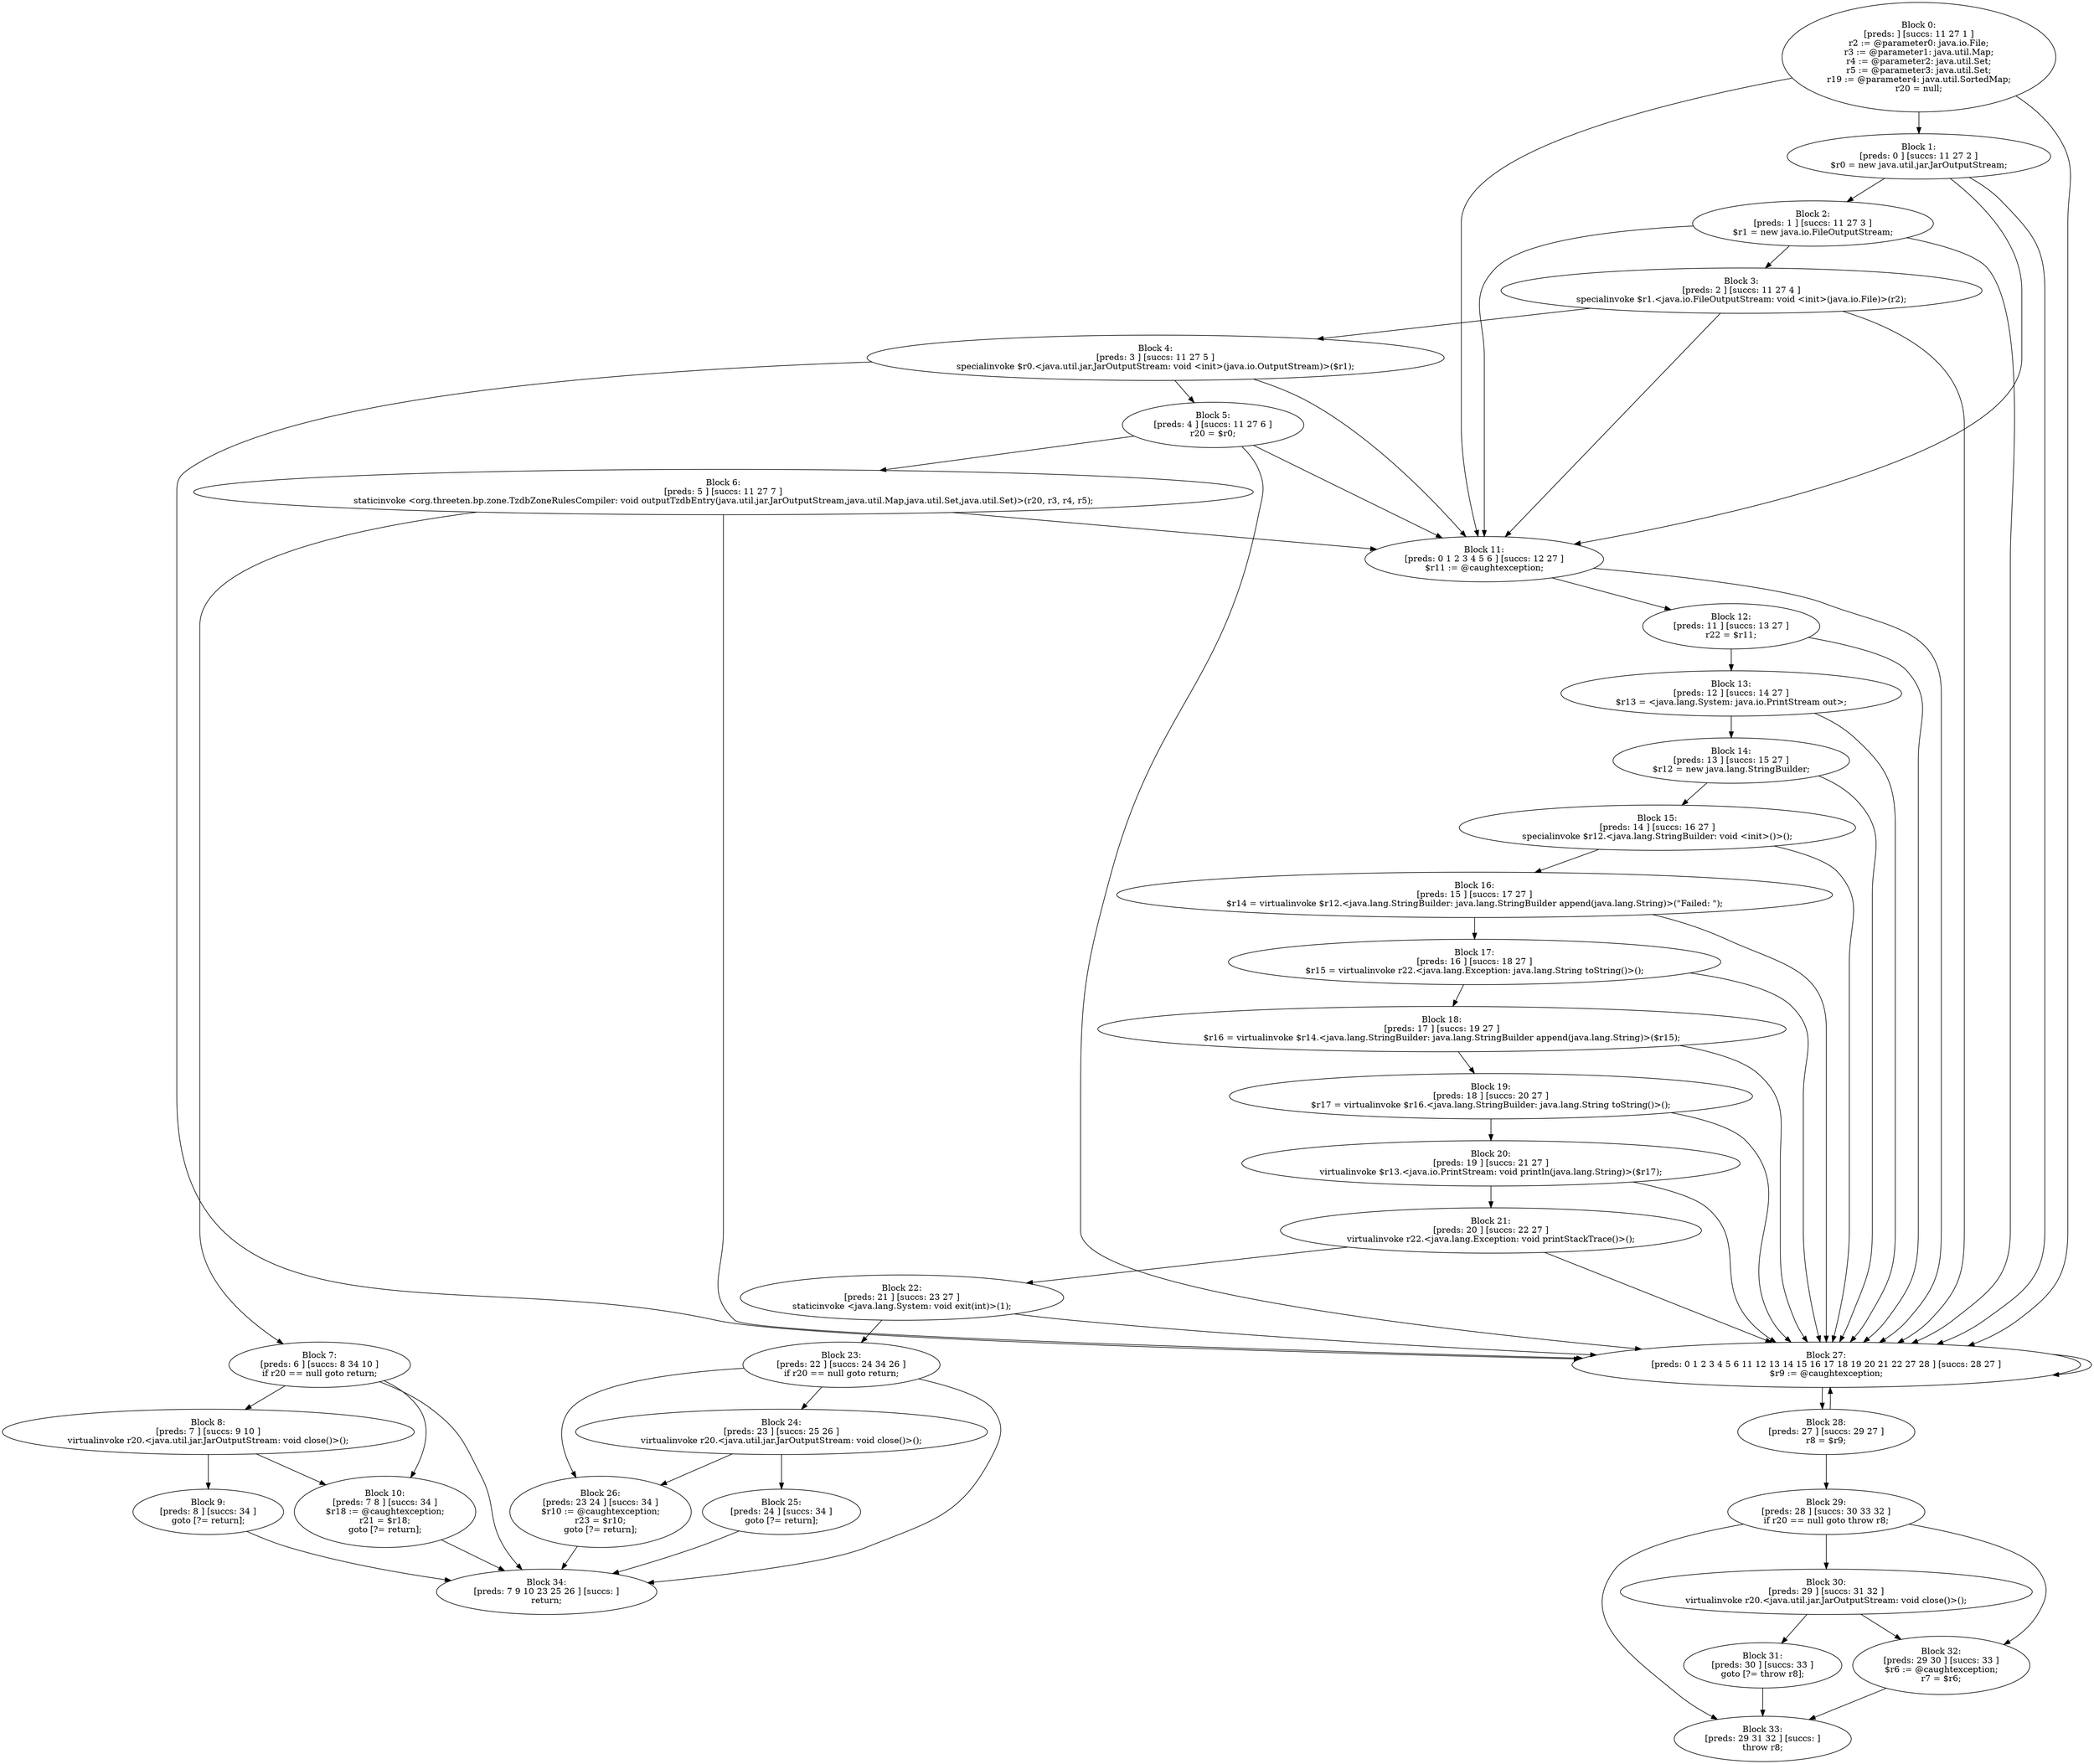 digraph "unitGraph" {
    "Block 0:
[preds: ] [succs: 11 27 1 ]
r2 := @parameter0: java.io.File;
r3 := @parameter1: java.util.Map;
r4 := @parameter2: java.util.Set;
r5 := @parameter3: java.util.Set;
r19 := @parameter4: java.util.SortedMap;
r20 = null;
"
    "Block 1:
[preds: 0 ] [succs: 11 27 2 ]
$r0 = new java.util.jar.JarOutputStream;
"
    "Block 2:
[preds: 1 ] [succs: 11 27 3 ]
$r1 = new java.io.FileOutputStream;
"
    "Block 3:
[preds: 2 ] [succs: 11 27 4 ]
specialinvoke $r1.<java.io.FileOutputStream: void <init>(java.io.File)>(r2);
"
    "Block 4:
[preds: 3 ] [succs: 11 27 5 ]
specialinvoke $r0.<java.util.jar.JarOutputStream: void <init>(java.io.OutputStream)>($r1);
"
    "Block 5:
[preds: 4 ] [succs: 11 27 6 ]
r20 = $r0;
"
    "Block 6:
[preds: 5 ] [succs: 11 27 7 ]
staticinvoke <org.threeten.bp.zone.TzdbZoneRulesCompiler: void outputTzdbEntry(java.util.jar.JarOutputStream,java.util.Map,java.util.Set,java.util.Set)>(r20, r3, r4, r5);
"
    "Block 7:
[preds: 6 ] [succs: 8 34 10 ]
if r20 == null goto return;
"
    "Block 8:
[preds: 7 ] [succs: 9 10 ]
virtualinvoke r20.<java.util.jar.JarOutputStream: void close()>();
"
    "Block 9:
[preds: 8 ] [succs: 34 ]
goto [?= return];
"
    "Block 10:
[preds: 7 8 ] [succs: 34 ]
$r18 := @caughtexception;
r21 = $r18;
goto [?= return];
"
    "Block 11:
[preds: 0 1 2 3 4 5 6 ] [succs: 12 27 ]
$r11 := @caughtexception;
"
    "Block 12:
[preds: 11 ] [succs: 13 27 ]
r22 = $r11;
"
    "Block 13:
[preds: 12 ] [succs: 14 27 ]
$r13 = <java.lang.System: java.io.PrintStream out>;
"
    "Block 14:
[preds: 13 ] [succs: 15 27 ]
$r12 = new java.lang.StringBuilder;
"
    "Block 15:
[preds: 14 ] [succs: 16 27 ]
specialinvoke $r12.<java.lang.StringBuilder: void <init>()>();
"
    "Block 16:
[preds: 15 ] [succs: 17 27 ]
$r14 = virtualinvoke $r12.<java.lang.StringBuilder: java.lang.StringBuilder append(java.lang.String)>(\"Failed: \");
"
    "Block 17:
[preds: 16 ] [succs: 18 27 ]
$r15 = virtualinvoke r22.<java.lang.Exception: java.lang.String toString()>();
"
    "Block 18:
[preds: 17 ] [succs: 19 27 ]
$r16 = virtualinvoke $r14.<java.lang.StringBuilder: java.lang.StringBuilder append(java.lang.String)>($r15);
"
    "Block 19:
[preds: 18 ] [succs: 20 27 ]
$r17 = virtualinvoke $r16.<java.lang.StringBuilder: java.lang.String toString()>();
"
    "Block 20:
[preds: 19 ] [succs: 21 27 ]
virtualinvoke $r13.<java.io.PrintStream: void println(java.lang.String)>($r17);
"
    "Block 21:
[preds: 20 ] [succs: 22 27 ]
virtualinvoke r22.<java.lang.Exception: void printStackTrace()>();
"
    "Block 22:
[preds: 21 ] [succs: 23 27 ]
staticinvoke <java.lang.System: void exit(int)>(1);
"
    "Block 23:
[preds: 22 ] [succs: 24 34 26 ]
if r20 == null goto return;
"
    "Block 24:
[preds: 23 ] [succs: 25 26 ]
virtualinvoke r20.<java.util.jar.JarOutputStream: void close()>();
"
    "Block 25:
[preds: 24 ] [succs: 34 ]
goto [?= return];
"
    "Block 26:
[preds: 23 24 ] [succs: 34 ]
$r10 := @caughtexception;
r23 = $r10;
goto [?= return];
"
    "Block 27:
[preds: 0 1 2 3 4 5 6 11 12 13 14 15 16 17 18 19 20 21 22 27 28 ] [succs: 28 27 ]
$r9 := @caughtexception;
"
    "Block 28:
[preds: 27 ] [succs: 29 27 ]
r8 = $r9;
"
    "Block 29:
[preds: 28 ] [succs: 30 33 32 ]
if r20 == null goto throw r8;
"
    "Block 30:
[preds: 29 ] [succs: 31 32 ]
virtualinvoke r20.<java.util.jar.JarOutputStream: void close()>();
"
    "Block 31:
[preds: 30 ] [succs: 33 ]
goto [?= throw r8];
"
    "Block 32:
[preds: 29 30 ] [succs: 33 ]
$r6 := @caughtexception;
r7 = $r6;
"
    "Block 33:
[preds: 29 31 32 ] [succs: ]
throw r8;
"
    "Block 34:
[preds: 7 9 10 23 25 26 ] [succs: ]
return;
"
    "Block 0:
[preds: ] [succs: 11 27 1 ]
r2 := @parameter0: java.io.File;
r3 := @parameter1: java.util.Map;
r4 := @parameter2: java.util.Set;
r5 := @parameter3: java.util.Set;
r19 := @parameter4: java.util.SortedMap;
r20 = null;
"->"Block 11:
[preds: 0 1 2 3 4 5 6 ] [succs: 12 27 ]
$r11 := @caughtexception;
";
    "Block 0:
[preds: ] [succs: 11 27 1 ]
r2 := @parameter0: java.io.File;
r3 := @parameter1: java.util.Map;
r4 := @parameter2: java.util.Set;
r5 := @parameter3: java.util.Set;
r19 := @parameter4: java.util.SortedMap;
r20 = null;
"->"Block 27:
[preds: 0 1 2 3 4 5 6 11 12 13 14 15 16 17 18 19 20 21 22 27 28 ] [succs: 28 27 ]
$r9 := @caughtexception;
";
    "Block 0:
[preds: ] [succs: 11 27 1 ]
r2 := @parameter0: java.io.File;
r3 := @parameter1: java.util.Map;
r4 := @parameter2: java.util.Set;
r5 := @parameter3: java.util.Set;
r19 := @parameter4: java.util.SortedMap;
r20 = null;
"->"Block 1:
[preds: 0 ] [succs: 11 27 2 ]
$r0 = new java.util.jar.JarOutputStream;
";
    "Block 1:
[preds: 0 ] [succs: 11 27 2 ]
$r0 = new java.util.jar.JarOutputStream;
"->"Block 11:
[preds: 0 1 2 3 4 5 6 ] [succs: 12 27 ]
$r11 := @caughtexception;
";
    "Block 1:
[preds: 0 ] [succs: 11 27 2 ]
$r0 = new java.util.jar.JarOutputStream;
"->"Block 27:
[preds: 0 1 2 3 4 5 6 11 12 13 14 15 16 17 18 19 20 21 22 27 28 ] [succs: 28 27 ]
$r9 := @caughtexception;
";
    "Block 1:
[preds: 0 ] [succs: 11 27 2 ]
$r0 = new java.util.jar.JarOutputStream;
"->"Block 2:
[preds: 1 ] [succs: 11 27 3 ]
$r1 = new java.io.FileOutputStream;
";
    "Block 2:
[preds: 1 ] [succs: 11 27 3 ]
$r1 = new java.io.FileOutputStream;
"->"Block 11:
[preds: 0 1 2 3 4 5 6 ] [succs: 12 27 ]
$r11 := @caughtexception;
";
    "Block 2:
[preds: 1 ] [succs: 11 27 3 ]
$r1 = new java.io.FileOutputStream;
"->"Block 27:
[preds: 0 1 2 3 4 5 6 11 12 13 14 15 16 17 18 19 20 21 22 27 28 ] [succs: 28 27 ]
$r9 := @caughtexception;
";
    "Block 2:
[preds: 1 ] [succs: 11 27 3 ]
$r1 = new java.io.FileOutputStream;
"->"Block 3:
[preds: 2 ] [succs: 11 27 4 ]
specialinvoke $r1.<java.io.FileOutputStream: void <init>(java.io.File)>(r2);
";
    "Block 3:
[preds: 2 ] [succs: 11 27 4 ]
specialinvoke $r1.<java.io.FileOutputStream: void <init>(java.io.File)>(r2);
"->"Block 11:
[preds: 0 1 2 3 4 5 6 ] [succs: 12 27 ]
$r11 := @caughtexception;
";
    "Block 3:
[preds: 2 ] [succs: 11 27 4 ]
specialinvoke $r1.<java.io.FileOutputStream: void <init>(java.io.File)>(r2);
"->"Block 27:
[preds: 0 1 2 3 4 5 6 11 12 13 14 15 16 17 18 19 20 21 22 27 28 ] [succs: 28 27 ]
$r9 := @caughtexception;
";
    "Block 3:
[preds: 2 ] [succs: 11 27 4 ]
specialinvoke $r1.<java.io.FileOutputStream: void <init>(java.io.File)>(r2);
"->"Block 4:
[preds: 3 ] [succs: 11 27 5 ]
specialinvoke $r0.<java.util.jar.JarOutputStream: void <init>(java.io.OutputStream)>($r1);
";
    "Block 4:
[preds: 3 ] [succs: 11 27 5 ]
specialinvoke $r0.<java.util.jar.JarOutputStream: void <init>(java.io.OutputStream)>($r1);
"->"Block 11:
[preds: 0 1 2 3 4 5 6 ] [succs: 12 27 ]
$r11 := @caughtexception;
";
    "Block 4:
[preds: 3 ] [succs: 11 27 5 ]
specialinvoke $r0.<java.util.jar.JarOutputStream: void <init>(java.io.OutputStream)>($r1);
"->"Block 27:
[preds: 0 1 2 3 4 5 6 11 12 13 14 15 16 17 18 19 20 21 22 27 28 ] [succs: 28 27 ]
$r9 := @caughtexception;
";
    "Block 4:
[preds: 3 ] [succs: 11 27 5 ]
specialinvoke $r0.<java.util.jar.JarOutputStream: void <init>(java.io.OutputStream)>($r1);
"->"Block 5:
[preds: 4 ] [succs: 11 27 6 ]
r20 = $r0;
";
    "Block 5:
[preds: 4 ] [succs: 11 27 6 ]
r20 = $r0;
"->"Block 11:
[preds: 0 1 2 3 4 5 6 ] [succs: 12 27 ]
$r11 := @caughtexception;
";
    "Block 5:
[preds: 4 ] [succs: 11 27 6 ]
r20 = $r0;
"->"Block 27:
[preds: 0 1 2 3 4 5 6 11 12 13 14 15 16 17 18 19 20 21 22 27 28 ] [succs: 28 27 ]
$r9 := @caughtexception;
";
    "Block 5:
[preds: 4 ] [succs: 11 27 6 ]
r20 = $r0;
"->"Block 6:
[preds: 5 ] [succs: 11 27 7 ]
staticinvoke <org.threeten.bp.zone.TzdbZoneRulesCompiler: void outputTzdbEntry(java.util.jar.JarOutputStream,java.util.Map,java.util.Set,java.util.Set)>(r20, r3, r4, r5);
";
    "Block 6:
[preds: 5 ] [succs: 11 27 7 ]
staticinvoke <org.threeten.bp.zone.TzdbZoneRulesCompiler: void outputTzdbEntry(java.util.jar.JarOutputStream,java.util.Map,java.util.Set,java.util.Set)>(r20, r3, r4, r5);
"->"Block 11:
[preds: 0 1 2 3 4 5 6 ] [succs: 12 27 ]
$r11 := @caughtexception;
";
    "Block 6:
[preds: 5 ] [succs: 11 27 7 ]
staticinvoke <org.threeten.bp.zone.TzdbZoneRulesCompiler: void outputTzdbEntry(java.util.jar.JarOutputStream,java.util.Map,java.util.Set,java.util.Set)>(r20, r3, r4, r5);
"->"Block 27:
[preds: 0 1 2 3 4 5 6 11 12 13 14 15 16 17 18 19 20 21 22 27 28 ] [succs: 28 27 ]
$r9 := @caughtexception;
";
    "Block 6:
[preds: 5 ] [succs: 11 27 7 ]
staticinvoke <org.threeten.bp.zone.TzdbZoneRulesCompiler: void outputTzdbEntry(java.util.jar.JarOutputStream,java.util.Map,java.util.Set,java.util.Set)>(r20, r3, r4, r5);
"->"Block 7:
[preds: 6 ] [succs: 8 34 10 ]
if r20 == null goto return;
";
    "Block 7:
[preds: 6 ] [succs: 8 34 10 ]
if r20 == null goto return;
"->"Block 8:
[preds: 7 ] [succs: 9 10 ]
virtualinvoke r20.<java.util.jar.JarOutputStream: void close()>();
";
    "Block 7:
[preds: 6 ] [succs: 8 34 10 ]
if r20 == null goto return;
"->"Block 34:
[preds: 7 9 10 23 25 26 ] [succs: ]
return;
";
    "Block 7:
[preds: 6 ] [succs: 8 34 10 ]
if r20 == null goto return;
"->"Block 10:
[preds: 7 8 ] [succs: 34 ]
$r18 := @caughtexception;
r21 = $r18;
goto [?= return];
";
    "Block 8:
[preds: 7 ] [succs: 9 10 ]
virtualinvoke r20.<java.util.jar.JarOutputStream: void close()>();
"->"Block 9:
[preds: 8 ] [succs: 34 ]
goto [?= return];
";
    "Block 8:
[preds: 7 ] [succs: 9 10 ]
virtualinvoke r20.<java.util.jar.JarOutputStream: void close()>();
"->"Block 10:
[preds: 7 8 ] [succs: 34 ]
$r18 := @caughtexception;
r21 = $r18;
goto [?= return];
";
    "Block 9:
[preds: 8 ] [succs: 34 ]
goto [?= return];
"->"Block 34:
[preds: 7 9 10 23 25 26 ] [succs: ]
return;
";
    "Block 10:
[preds: 7 8 ] [succs: 34 ]
$r18 := @caughtexception;
r21 = $r18;
goto [?= return];
"->"Block 34:
[preds: 7 9 10 23 25 26 ] [succs: ]
return;
";
    "Block 11:
[preds: 0 1 2 3 4 5 6 ] [succs: 12 27 ]
$r11 := @caughtexception;
"->"Block 12:
[preds: 11 ] [succs: 13 27 ]
r22 = $r11;
";
    "Block 11:
[preds: 0 1 2 3 4 5 6 ] [succs: 12 27 ]
$r11 := @caughtexception;
"->"Block 27:
[preds: 0 1 2 3 4 5 6 11 12 13 14 15 16 17 18 19 20 21 22 27 28 ] [succs: 28 27 ]
$r9 := @caughtexception;
";
    "Block 12:
[preds: 11 ] [succs: 13 27 ]
r22 = $r11;
"->"Block 13:
[preds: 12 ] [succs: 14 27 ]
$r13 = <java.lang.System: java.io.PrintStream out>;
";
    "Block 12:
[preds: 11 ] [succs: 13 27 ]
r22 = $r11;
"->"Block 27:
[preds: 0 1 2 3 4 5 6 11 12 13 14 15 16 17 18 19 20 21 22 27 28 ] [succs: 28 27 ]
$r9 := @caughtexception;
";
    "Block 13:
[preds: 12 ] [succs: 14 27 ]
$r13 = <java.lang.System: java.io.PrintStream out>;
"->"Block 14:
[preds: 13 ] [succs: 15 27 ]
$r12 = new java.lang.StringBuilder;
";
    "Block 13:
[preds: 12 ] [succs: 14 27 ]
$r13 = <java.lang.System: java.io.PrintStream out>;
"->"Block 27:
[preds: 0 1 2 3 4 5 6 11 12 13 14 15 16 17 18 19 20 21 22 27 28 ] [succs: 28 27 ]
$r9 := @caughtexception;
";
    "Block 14:
[preds: 13 ] [succs: 15 27 ]
$r12 = new java.lang.StringBuilder;
"->"Block 15:
[preds: 14 ] [succs: 16 27 ]
specialinvoke $r12.<java.lang.StringBuilder: void <init>()>();
";
    "Block 14:
[preds: 13 ] [succs: 15 27 ]
$r12 = new java.lang.StringBuilder;
"->"Block 27:
[preds: 0 1 2 3 4 5 6 11 12 13 14 15 16 17 18 19 20 21 22 27 28 ] [succs: 28 27 ]
$r9 := @caughtexception;
";
    "Block 15:
[preds: 14 ] [succs: 16 27 ]
specialinvoke $r12.<java.lang.StringBuilder: void <init>()>();
"->"Block 16:
[preds: 15 ] [succs: 17 27 ]
$r14 = virtualinvoke $r12.<java.lang.StringBuilder: java.lang.StringBuilder append(java.lang.String)>(\"Failed: \");
";
    "Block 15:
[preds: 14 ] [succs: 16 27 ]
specialinvoke $r12.<java.lang.StringBuilder: void <init>()>();
"->"Block 27:
[preds: 0 1 2 3 4 5 6 11 12 13 14 15 16 17 18 19 20 21 22 27 28 ] [succs: 28 27 ]
$r9 := @caughtexception;
";
    "Block 16:
[preds: 15 ] [succs: 17 27 ]
$r14 = virtualinvoke $r12.<java.lang.StringBuilder: java.lang.StringBuilder append(java.lang.String)>(\"Failed: \");
"->"Block 17:
[preds: 16 ] [succs: 18 27 ]
$r15 = virtualinvoke r22.<java.lang.Exception: java.lang.String toString()>();
";
    "Block 16:
[preds: 15 ] [succs: 17 27 ]
$r14 = virtualinvoke $r12.<java.lang.StringBuilder: java.lang.StringBuilder append(java.lang.String)>(\"Failed: \");
"->"Block 27:
[preds: 0 1 2 3 4 5 6 11 12 13 14 15 16 17 18 19 20 21 22 27 28 ] [succs: 28 27 ]
$r9 := @caughtexception;
";
    "Block 17:
[preds: 16 ] [succs: 18 27 ]
$r15 = virtualinvoke r22.<java.lang.Exception: java.lang.String toString()>();
"->"Block 18:
[preds: 17 ] [succs: 19 27 ]
$r16 = virtualinvoke $r14.<java.lang.StringBuilder: java.lang.StringBuilder append(java.lang.String)>($r15);
";
    "Block 17:
[preds: 16 ] [succs: 18 27 ]
$r15 = virtualinvoke r22.<java.lang.Exception: java.lang.String toString()>();
"->"Block 27:
[preds: 0 1 2 3 4 5 6 11 12 13 14 15 16 17 18 19 20 21 22 27 28 ] [succs: 28 27 ]
$r9 := @caughtexception;
";
    "Block 18:
[preds: 17 ] [succs: 19 27 ]
$r16 = virtualinvoke $r14.<java.lang.StringBuilder: java.lang.StringBuilder append(java.lang.String)>($r15);
"->"Block 19:
[preds: 18 ] [succs: 20 27 ]
$r17 = virtualinvoke $r16.<java.lang.StringBuilder: java.lang.String toString()>();
";
    "Block 18:
[preds: 17 ] [succs: 19 27 ]
$r16 = virtualinvoke $r14.<java.lang.StringBuilder: java.lang.StringBuilder append(java.lang.String)>($r15);
"->"Block 27:
[preds: 0 1 2 3 4 5 6 11 12 13 14 15 16 17 18 19 20 21 22 27 28 ] [succs: 28 27 ]
$r9 := @caughtexception;
";
    "Block 19:
[preds: 18 ] [succs: 20 27 ]
$r17 = virtualinvoke $r16.<java.lang.StringBuilder: java.lang.String toString()>();
"->"Block 20:
[preds: 19 ] [succs: 21 27 ]
virtualinvoke $r13.<java.io.PrintStream: void println(java.lang.String)>($r17);
";
    "Block 19:
[preds: 18 ] [succs: 20 27 ]
$r17 = virtualinvoke $r16.<java.lang.StringBuilder: java.lang.String toString()>();
"->"Block 27:
[preds: 0 1 2 3 4 5 6 11 12 13 14 15 16 17 18 19 20 21 22 27 28 ] [succs: 28 27 ]
$r9 := @caughtexception;
";
    "Block 20:
[preds: 19 ] [succs: 21 27 ]
virtualinvoke $r13.<java.io.PrintStream: void println(java.lang.String)>($r17);
"->"Block 21:
[preds: 20 ] [succs: 22 27 ]
virtualinvoke r22.<java.lang.Exception: void printStackTrace()>();
";
    "Block 20:
[preds: 19 ] [succs: 21 27 ]
virtualinvoke $r13.<java.io.PrintStream: void println(java.lang.String)>($r17);
"->"Block 27:
[preds: 0 1 2 3 4 5 6 11 12 13 14 15 16 17 18 19 20 21 22 27 28 ] [succs: 28 27 ]
$r9 := @caughtexception;
";
    "Block 21:
[preds: 20 ] [succs: 22 27 ]
virtualinvoke r22.<java.lang.Exception: void printStackTrace()>();
"->"Block 22:
[preds: 21 ] [succs: 23 27 ]
staticinvoke <java.lang.System: void exit(int)>(1);
";
    "Block 21:
[preds: 20 ] [succs: 22 27 ]
virtualinvoke r22.<java.lang.Exception: void printStackTrace()>();
"->"Block 27:
[preds: 0 1 2 3 4 5 6 11 12 13 14 15 16 17 18 19 20 21 22 27 28 ] [succs: 28 27 ]
$r9 := @caughtexception;
";
    "Block 22:
[preds: 21 ] [succs: 23 27 ]
staticinvoke <java.lang.System: void exit(int)>(1);
"->"Block 23:
[preds: 22 ] [succs: 24 34 26 ]
if r20 == null goto return;
";
    "Block 22:
[preds: 21 ] [succs: 23 27 ]
staticinvoke <java.lang.System: void exit(int)>(1);
"->"Block 27:
[preds: 0 1 2 3 4 5 6 11 12 13 14 15 16 17 18 19 20 21 22 27 28 ] [succs: 28 27 ]
$r9 := @caughtexception;
";
    "Block 23:
[preds: 22 ] [succs: 24 34 26 ]
if r20 == null goto return;
"->"Block 24:
[preds: 23 ] [succs: 25 26 ]
virtualinvoke r20.<java.util.jar.JarOutputStream: void close()>();
";
    "Block 23:
[preds: 22 ] [succs: 24 34 26 ]
if r20 == null goto return;
"->"Block 34:
[preds: 7 9 10 23 25 26 ] [succs: ]
return;
";
    "Block 23:
[preds: 22 ] [succs: 24 34 26 ]
if r20 == null goto return;
"->"Block 26:
[preds: 23 24 ] [succs: 34 ]
$r10 := @caughtexception;
r23 = $r10;
goto [?= return];
";
    "Block 24:
[preds: 23 ] [succs: 25 26 ]
virtualinvoke r20.<java.util.jar.JarOutputStream: void close()>();
"->"Block 25:
[preds: 24 ] [succs: 34 ]
goto [?= return];
";
    "Block 24:
[preds: 23 ] [succs: 25 26 ]
virtualinvoke r20.<java.util.jar.JarOutputStream: void close()>();
"->"Block 26:
[preds: 23 24 ] [succs: 34 ]
$r10 := @caughtexception;
r23 = $r10;
goto [?= return];
";
    "Block 25:
[preds: 24 ] [succs: 34 ]
goto [?= return];
"->"Block 34:
[preds: 7 9 10 23 25 26 ] [succs: ]
return;
";
    "Block 26:
[preds: 23 24 ] [succs: 34 ]
$r10 := @caughtexception;
r23 = $r10;
goto [?= return];
"->"Block 34:
[preds: 7 9 10 23 25 26 ] [succs: ]
return;
";
    "Block 27:
[preds: 0 1 2 3 4 5 6 11 12 13 14 15 16 17 18 19 20 21 22 27 28 ] [succs: 28 27 ]
$r9 := @caughtexception;
"->"Block 28:
[preds: 27 ] [succs: 29 27 ]
r8 = $r9;
";
    "Block 27:
[preds: 0 1 2 3 4 5 6 11 12 13 14 15 16 17 18 19 20 21 22 27 28 ] [succs: 28 27 ]
$r9 := @caughtexception;
"->"Block 27:
[preds: 0 1 2 3 4 5 6 11 12 13 14 15 16 17 18 19 20 21 22 27 28 ] [succs: 28 27 ]
$r9 := @caughtexception;
";
    "Block 28:
[preds: 27 ] [succs: 29 27 ]
r8 = $r9;
"->"Block 29:
[preds: 28 ] [succs: 30 33 32 ]
if r20 == null goto throw r8;
";
    "Block 28:
[preds: 27 ] [succs: 29 27 ]
r8 = $r9;
"->"Block 27:
[preds: 0 1 2 3 4 5 6 11 12 13 14 15 16 17 18 19 20 21 22 27 28 ] [succs: 28 27 ]
$r9 := @caughtexception;
";
    "Block 29:
[preds: 28 ] [succs: 30 33 32 ]
if r20 == null goto throw r8;
"->"Block 30:
[preds: 29 ] [succs: 31 32 ]
virtualinvoke r20.<java.util.jar.JarOutputStream: void close()>();
";
    "Block 29:
[preds: 28 ] [succs: 30 33 32 ]
if r20 == null goto throw r8;
"->"Block 33:
[preds: 29 31 32 ] [succs: ]
throw r8;
";
    "Block 29:
[preds: 28 ] [succs: 30 33 32 ]
if r20 == null goto throw r8;
"->"Block 32:
[preds: 29 30 ] [succs: 33 ]
$r6 := @caughtexception;
r7 = $r6;
";
    "Block 30:
[preds: 29 ] [succs: 31 32 ]
virtualinvoke r20.<java.util.jar.JarOutputStream: void close()>();
"->"Block 31:
[preds: 30 ] [succs: 33 ]
goto [?= throw r8];
";
    "Block 30:
[preds: 29 ] [succs: 31 32 ]
virtualinvoke r20.<java.util.jar.JarOutputStream: void close()>();
"->"Block 32:
[preds: 29 30 ] [succs: 33 ]
$r6 := @caughtexception;
r7 = $r6;
";
    "Block 31:
[preds: 30 ] [succs: 33 ]
goto [?= throw r8];
"->"Block 33:
[preds: 29 31 32 ] [succs: ]
throw r8;
";
    "Block 32:
[preds: 29 30 ] [succs: 33 ]
$r6 := @caughtexception;
r7 = $r6;
"->"Block 33:
[preds: 29 31 32 ] [succs: ]
throw r8;
";
}
